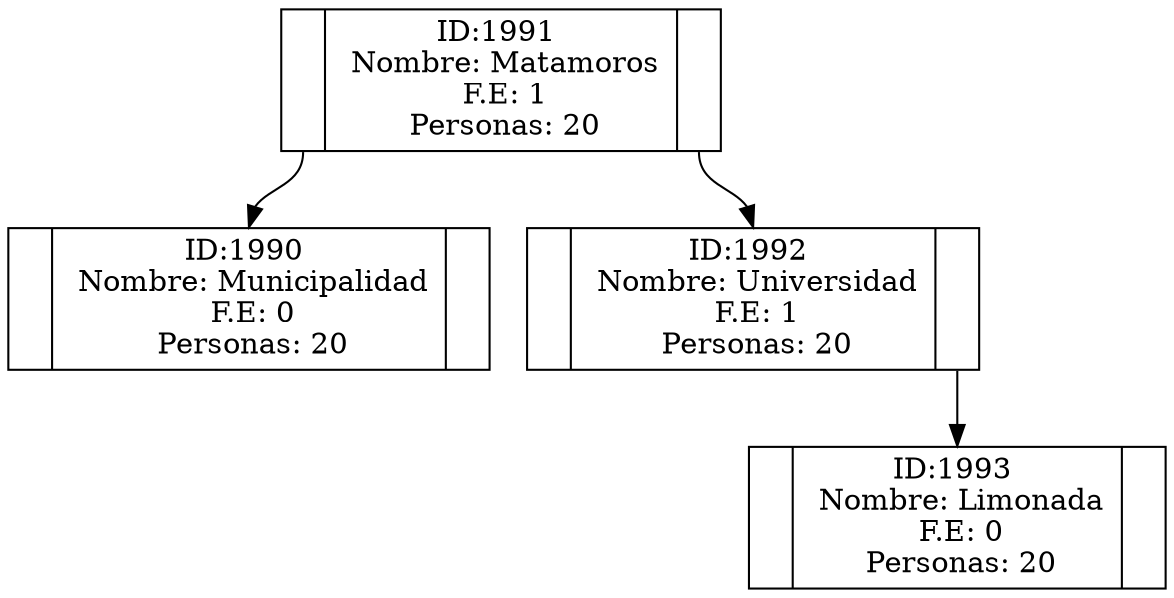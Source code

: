 digraph Arbol{
node [shape=record];
n_1991[label = "<izq> |<dat> ID:1991 \n Nombre: Matamoros\n F.E:  1\n Personas:  20 |<der>"]
n_1991:izq -> n_1990:dat;
n_1990[label = "<izq> |<dat> ID:1990 \n Nombre: Municipalidad\n F.E:  0\n Personas:  20 |<der>"]
n_1991:der -> n_1992:dat;
n_1992[label = "<izq> |<dat> ID:1992 \n Nombre: Universidad\n F.E:  1\n Personas:  20 |<der>"]
n_1992:der -> n_1993:dat;
n_1993[label = "<izq> |<dat> ID:1993 \n Nombre: Limonada\n F.E:  0\n Personas:  20 |<der>"]
}

